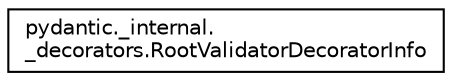 digraph "Graphical Class Hierarchy"
{
 // LATEX_PDF_SIZE
  edge [fontname="Helvetica",fontsize="10",labelfontname="Helvetica",labelfontsize="10"];
  node [fontname="Helvetica",fontsize="10",shape=record];
  rankdir="LR";
  Node0 [label="pydantic._internal.\l_decorators.RootValidatorDecoratorInfo",height=0.2,width=0.4,color="black", fillcolor="white", style="filled",URL="$classpydantic_1_1__internal_1_1__decorators_1_1RootValidatorDecoratorInfo.html",tooltip=" "];
}
